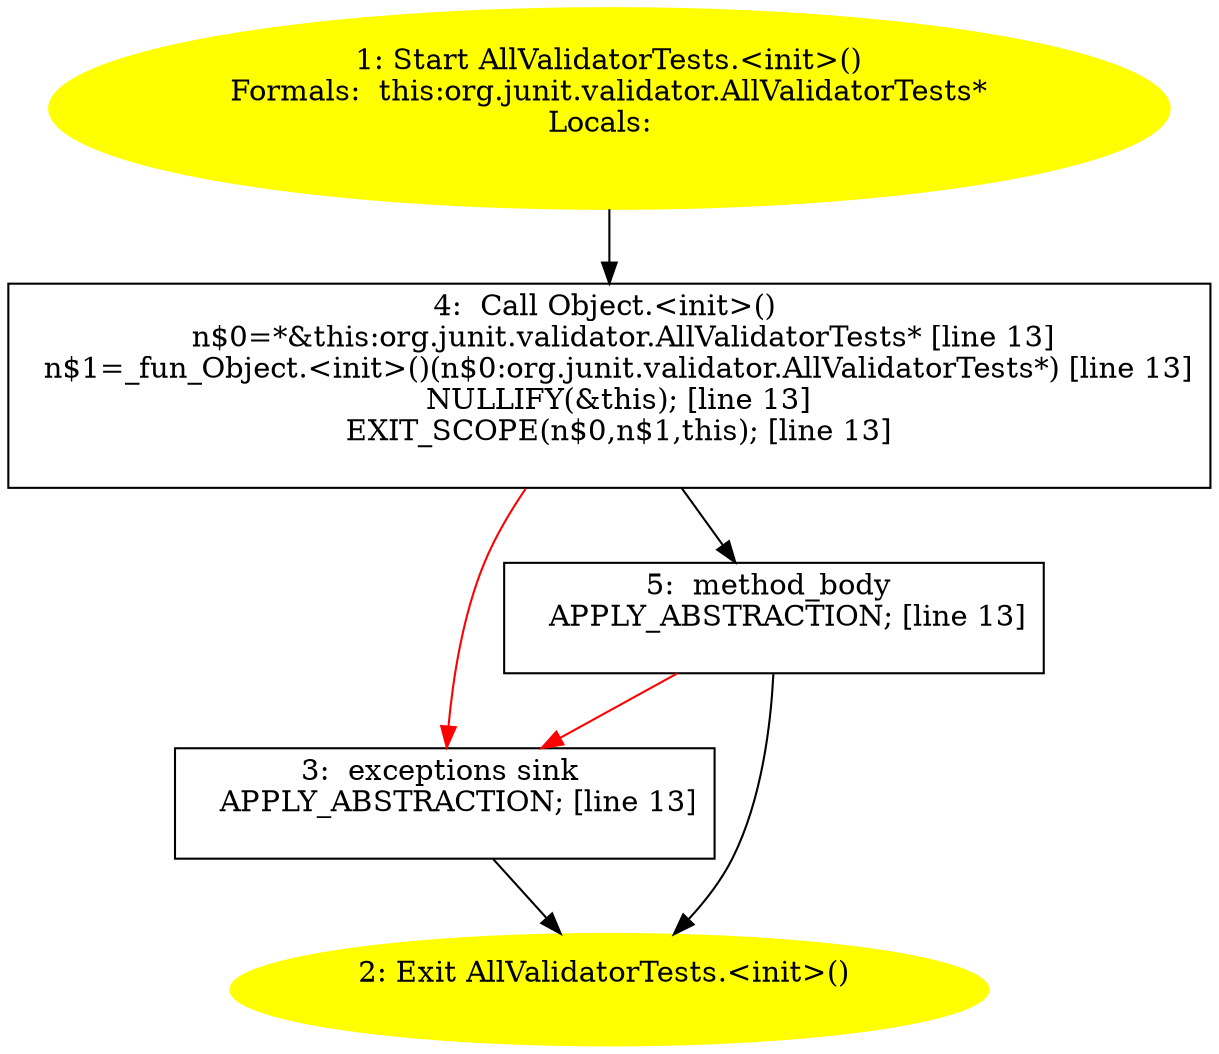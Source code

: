 /* @generated */
digraph cfg {
"org.junit.validator.AllValidatorTests.<init>().ba8080a08854109b8c2fb573bf5dcae5_1" [label="1: Start AllValidatorTests.<init>()\nFormals:  this:org.junit.validator.AllValidatorTests*\nLocals:  \n  " color=yellow style=filled]
	

	 "org.junit.validator.AllValidatorTests.<init>().ba8080a08854109b8c2fb573bf5dcae5_1" -> "org.junit.validator.AllValidatorTests.<init>().ba8080a08854109b8c2fb573bf5dcae5_4" ;
"org.junit.validator.AllValidatorTests.<init>().ba8080a08854109b8c2fb573bf5dcae5_2" [label="2: Exit AllValidatorTests.<init>() \n  " color=yellow style=filled]
	

"org.junit.validator.AllValidatorTests.<init>().ba8080a08854109b8c2fb573bf5dcae5_3" [label="3:  exceptions sink \n   APPLY_ABSTRACTION; [line 13]\n " shape="box"]
	

	 "org.junit.validator.AllValidatorTests.<init>().ba8080a08854109b8c2fb573bf5dcae5_3" -> "org.junit.validator.AllValidatorTests.<init>().ba8080a08854109b8c2fb573bf5dcae5_2" ;
"org.junit.validator.AllValidatorTests.<init>().ba8080a08854109b8c2fb573bf5dcae5_4" [label="4:  Call Object.<init>() \n   n$0=*&this:org.junit.validator.AllValidatorTests* [line 13]\n  n$1=_fun_Object.<init>()(n$0:org.junit.validator.AllValidatorTests*) [line 13]\n  NULLIFY(&this); [line 13]\n  EXIT_SCOPE(n$0,n$1,this); [line 13]\n " shape="box"]
	

	 "org.junit.validator.AllValidatorTests.<init>().ba8080a08854109b8c2fb573bf5dcae5_4" -> "org.junit.validator.AllValidatorTests.<init>().ba8080a08854109b8c2fb573bf5dcae5_5" ;
	 "org.junit.validator.AllValidatorTests.<init>().ba8080a08854109b8c2fb573bf5dcae5_4" -> "org.junit.validator.AllValidatorTests.<init>().ba8080a08854109b8c2fb573bf5dcae5_3" [color="red" ];
"org.junit.validator.AllValidatorTests.<init>().ba8080a08854109b8c2fb573bf5dcae5_5" [label="5:  method_body \n   APPLY_ABSTRACTION; [line 13]\n " shape="box"]
	

	 "org.junit.validator.AllValidatorTests.<init>().ba8080a08854109b8c2fb573bf5dcae5_5" -> "org.junit.validator.AllValidatorTests.<init>().ba8080a08854109b8c2fb573bf5dcae5_2" ;
	 "org.junit.validator.AllValidatorTests.<init>().ba8080a08854109b8c2fb573bf5dcae5_5" -> "org.junit.validator.AllValidatorTests.<init>().ba8080a08854109b8c2fb573bf5dcae5_3" [color="red" ];
}
